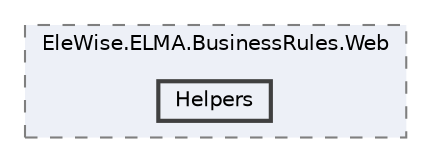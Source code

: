 digraph "Web/Modules/EleWise.ELMA.BusinessRules.Web/Helpers"
{
 // LATEX_PDF_SIZE
  bgcolor="transparent";
  edge [fontname=Helvetica,fontsize=10,labelfontname=Helvetica,labelfontsize=10];
  node [fontname=Helvetica,fontsize=10,shape=box,height=0.2,width=0.4];
  compound=true
  subgraph clusterdir_e46483da9f373966ce645ecac7252ff4 {
    graph [ bgcolor="#edf0f7", pencolor="grey50", label="EleWise.ELMA.BusinessRules.Web", fontname=Helvetica,fontsize=10 style="filled,dashed", URL="dir_e46483da9f373966ce645ecac7252ff4.html",tooltip=""]
  dir_c3659048d7c3f661348961f79b1b8f0b [label="Helpers", fillcolor="#edf0f7", color="grey25", style="filled,bold", URL="dir_c3659048d7c3f661348961f79b1b8f0b.html",tooltip=""];
  }
}
